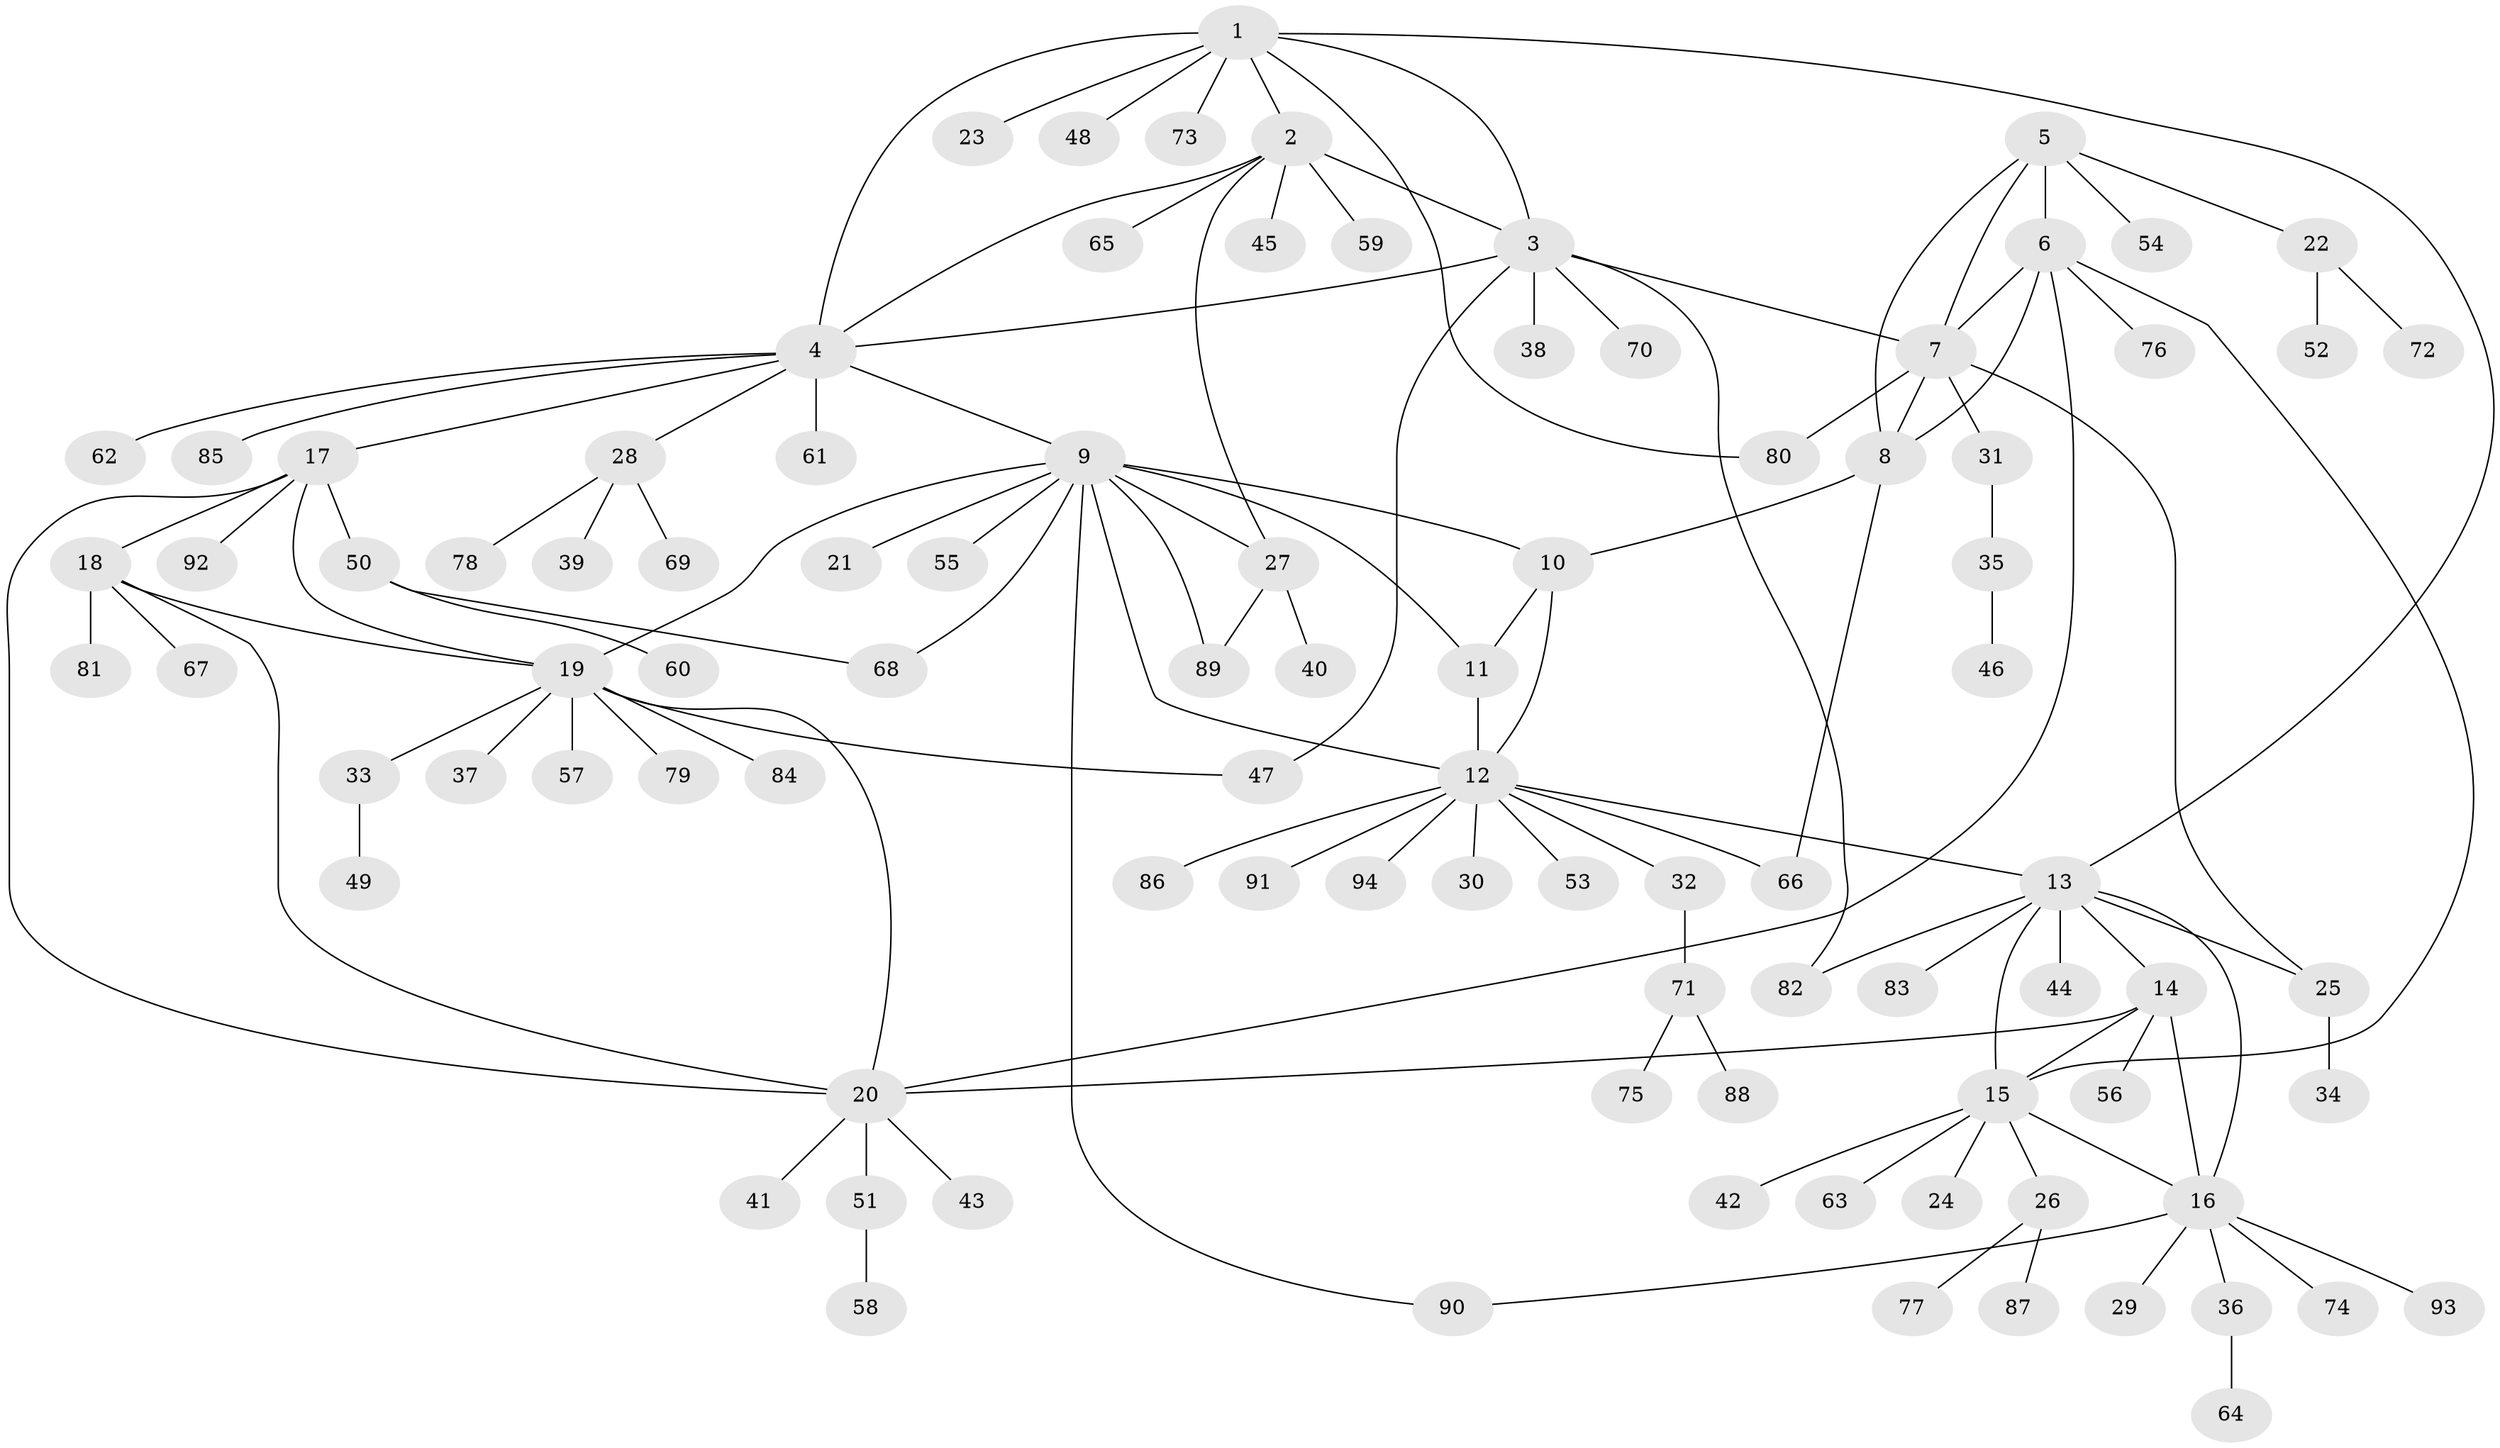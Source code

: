 // coarse degree distribution, {8: 0.07246376811594203, 6: 0.014492753623188406, 7: 0.057971014492753624, 3: 0.07246376811594203, 10: 0.014492753623188406, 9: 0.028985507246376812, 5: 0.014492753623188406, 4: 0.014492753623188406, 2: 0.10144927536231885, 1: 0.6086956521739131}
// Generated by graph-tools (version 1.1) at 2025/52/02/27/25 19:52:20]
// undirected, 94 vertices, 123 edges
graph export_dot {
graph [start="1"]
  node [color=gray90,style=filled];
  1;
  2;
  3;
  4;
  5;
  6;
  7;
  8;
  9;
  10;
  11;
  12;
  13;
  14;
  15;
  16;
  17;
  18;
  19;
  20;
  21;
  22;
  23;
  24;
  25;
  26;
  27;
  28;
  29;
  30;
  31;
  32;
  33;
  34;
  35;
  36;
  37;
  38;
  39;
  40;
  41;
  42;
  43;
  44;
  45;
  46;
  47;
  48;
  49;
  50;
  51;
  52;
  53;
  54;
  55;
  56;
  57;
  58;
  59;
  60;
  61;
  62;
  63;
  64;
  65;
  66;
  67;
  68;
  69;
  70;
  71;
  72;
  73;
  74;
  75;
  76;
  77;
  78;
  79;
  80;
  81;
  82;
  83;
  84;
  85;
  86;
  87;
  88;
  89;
  90;
  91;
  92;
  93;
  94;
  1 -- 2;
  1 -- 3;
  1 -- 4;
  1 -- 13;
  1 -- 23;
  1 -- 48;
  1 -- 73;
  1 -- 80;
  2 -- 3;
  2 -- 4;
  2 -- 27;
  2 -- 45;
  2 -- 59;
  2 -- 65;
  3 -- 4;
  3 -- 7;
  3 -- 38;
  3 -- 47;
  3 -- 70;
  3 -- 82;
  4 -- 9;
  4 -- 17;
  4 -- 28;
  4 -- 61;
  4 -- 62;
  4 -- 85;
  5 -- 6;
  5 -- 7;
  5 -- 8;
  5 -- 22;
  5 -- 54;
  6 -- 7;
  6 -- 8;
  6 -- 15;
  6 -- 20;
  6 -- 76;
  7 -- 8;
  7 -- 25;
  7 -- 31;
  7 -- 80;
  8 -- 10;
  8 -- 66;
  9 -- 10;
  9 -- 11;
  9 -- 12;
  9 -- 19;
  9 -- 21;
  9 -- 27;
  9 -- 55;
  9 -- 68;
  9 -- 89;
  9 -- 90;
  10 -- 11;
  10 -- 12;
  11 -- 12;
  12 -- 13;
  12 -- 30;
  12 -- 32;
  12 -- 53;
  12 -- 66;
  12 -- 86;
  12 -- 91;
  12 -- 94;
  13 -- 14;
  13 -- 15;
  13 -- 16;
  13 -- 25;
  13 -- 44;
  13 -- 82;
  13 -- 83;
  14 -- 15;
  14 -- 16;
  14 -- 20;
  14 -- 56;
  15 -- 16;
  15 -- 24;
  15 -- 26;
  15 -- 42;
  15 -- 63;
  16 -- 29;
  16 -- 36;
  16 -- 74;
  16 -- 90;
  16 -- 93;
  17 -- 18;
  17 -- 19;
  17 -- 20;
  17 -- 50;
  17 -- 92;
  18 -- 19;
  18 -- 20;
  18 -- 67;
  18 -- 81;
  19 -- 20;
  19 -- 33;
  19 -- 37;
  19 -- 47;
  19 -- 57;
  19 -- 79;
  19 -- 84;
  20 -- 41;
  20 -- 43;
  20 -- 51;
  22 -- 52;
  22 -- 72;
  25 -- 34;
  26 -- 77;
  26 -- 87;
  27 -- 40;
  27 -- 89;
  28 -- 39;
  28 -- 69;
  28 -- 78;
  31 -- 35;
  32 -- 71;
  33 -- 49;
  35 -- 46;
  36 -- 64;
  50 -- 60;
  50 -- 68;
  51 -- 58;
  71 -- 75;
  71 -- 88;
}
